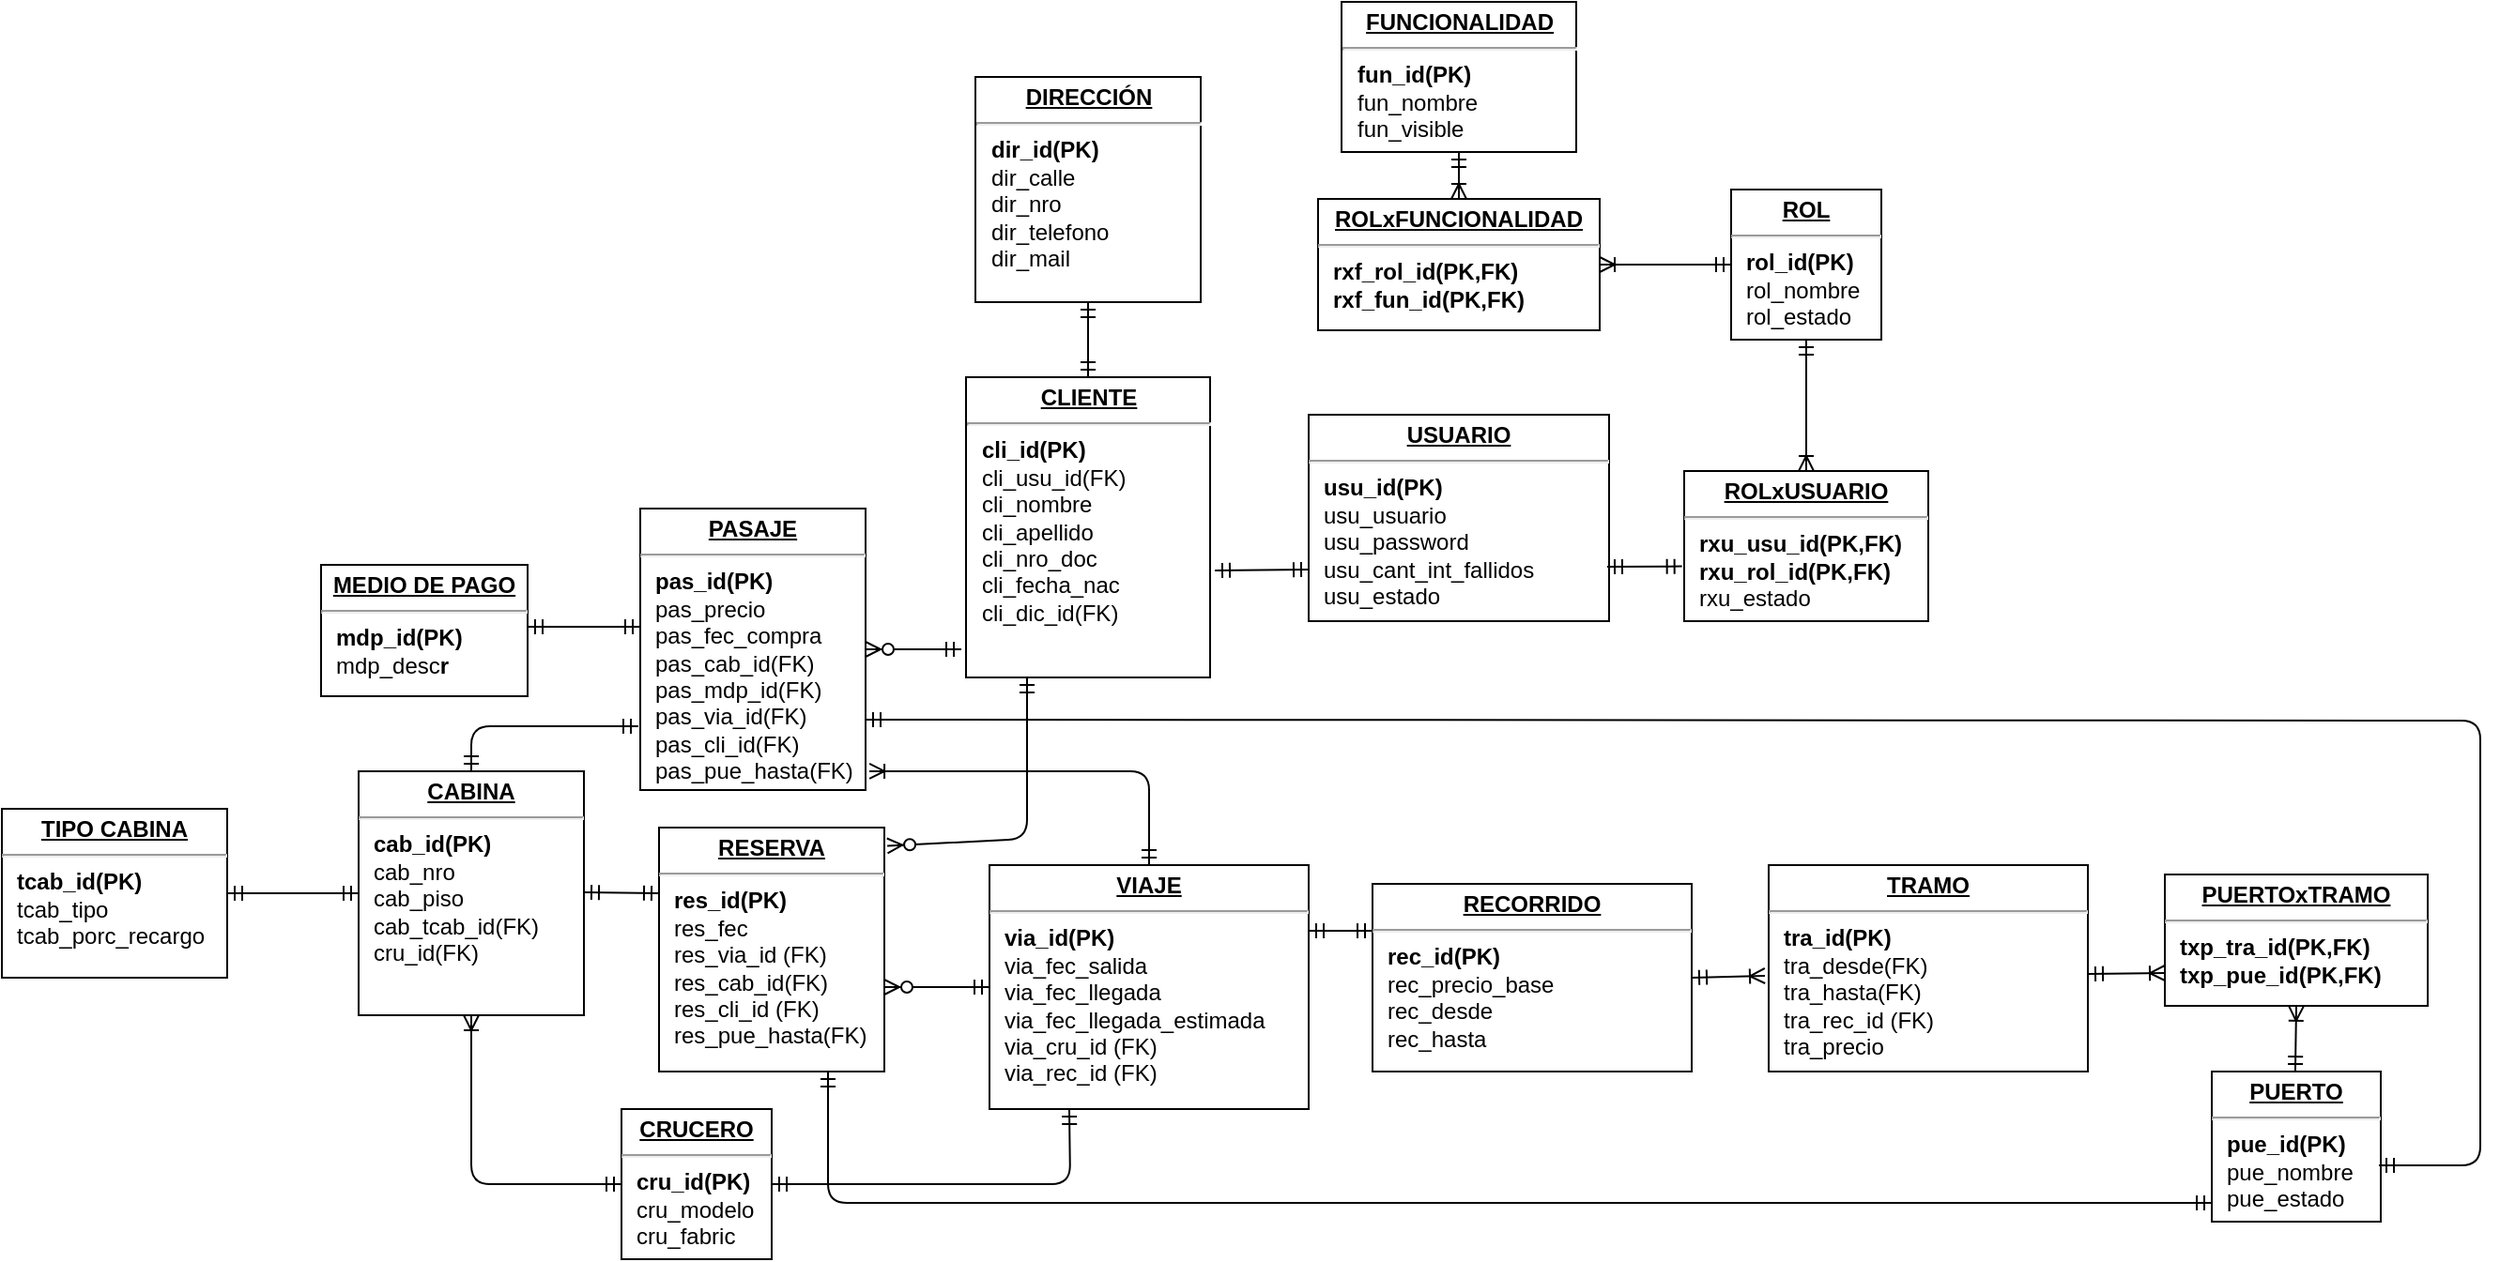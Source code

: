 <mxfile version="10.7.7" type="device"><diagram id="G7cc0eijg_ljVJTMk-F5" name="Page-1"><mxGraphModel dx="1662" dy="291" grid="1" gridSize="10" guides="1" tooltips="1" connect="1" arrows="1" fold="1" page="1" pageScale="1" pageWidth="827" pageHeight="1169" math="0" shadow="0"><root><mxCell id="0"/><mxCell id="1" parent="0"/><mxCell id="Cb81fc_B9MmlHF2-QFJF-2" value="&lt;p style=&quot;margin: 0px ; margin-top: 4px ; text-align: center ; text-decoration: underline&quot;&gt;&lt;b&gt;DIRECCIÓN&lt;/b&gt;&lt;/p&gt;&lt;hr&gt;&lt;p style=&quot;margin: 0px ; margin-left: 8px&quot;&gt;&lt;b&gt;dir_id(PK)&lt;/b&gt;&lt;br&gt;dir_calle&lt;br&gt;dir_nro&lt;/p&gt;&lt;p style=&quot;margin: 0px ; margin-left: 8px&quot;&gt;dir_telefono&lt;/p&gt;&lt;p style=&quot;margin: 0px ; margin-left: 8px&quot;&gt;dir_mail&lt;br&gt;&lt;/p&gt;" style="verticalAlign=top;align=left;overflow=fill;fontSize=12;fontFamily=Helvetica;html=1;" parent="1" vertex="1"><mxGeometry x="-251.5" y="320" width="120" height="120" as="geometry"/></mxCell><mxCell id="Cb81fc_B9MmlHF2-QFJF-3" value="&lt;p style=&quot;margin: 0px ; margin-top: 4px ; text-align: center ; text-decoration: underline&quot;&gt;&lt;b&gt;FUNCIONALIDAD&lt;/b&gt;&lt;br&gt;&lt;/p&gt;&lt;hr&gt;&lt;p style=&quot;margin: 0px ; margin-left: 8px&quot;&gt;&lt;b&gt;fun_id(PK)&lt;/b&gt;&lt;br&gt;fun_nombre&lt;br&gt;fun_visible&lt;/p&gt;" style="verticalAlign=top;align=left;overflow=fill;fontSize=12;fontFamily=Helvetica;html=1;" parent="1" vertex="1"><mxGeometry x="-56.5" y="280" width="125" height="80" as="geometry"/></mxCell><mxCell id="Cb81fc_B9MmlHF2-QFJF-4" value="&lt;p style=&quot;margin: 0px ; margin-top: 4px ; text-align: center ; text-decoration: underline&quot;&gt;&lt;b&gt;ROLxFUNCIONALIDAD&lt;/b&gt;&lt;br&gt;&lt;/p&gt;&lt;hr&gt;&lt;p style=&quot;margin: 0px ; margin-left: 8px&quot;&gt;&lt;b&gt;rxf_rol_id(PK,FK)&lt;/b&gt;&lt;br&gt;&lt;b&gt;rxf_fun_id(PK,FK)&lt;/b&gt;&lt;br&gt;&lt;/p&gt;" style="verticalAlign=top;align=left;overflow=fill;fontSize=12;fontFamily=Helvetica;html=1;" parent="1" vertex="1"><mxGeometry x="-69" y="385" width="150" height="70" as="geometry"/></mxCell><mxCell id="Cb81fc_B9MmlHF2-QFJF-5" value="&lt;p style=&quot;margin: 0px ; margin-top: 4px ; text-align: center ; text-decoration: underline&quot;&gt;&lt;b&gt;ROL&lt;/b&gt;&lt;/p&gt;&lt;hr&gt;&lt;p style=&quot;margin: 0px ; margin-left: 8px&quot;&gt;&lt;b&gt;rol_id(PK)&lt;/b&gt;&lt;br&gt;rol_nombre&lt;br&gt;rol_estado&lt;/p&gt;" style="verticalAlign=top;align=left;overflow=fill;fontSize=12;fontFamily=Helvetica;html=1;" parent="1" vertex="1"><mxGeometry x="151" y="380" width="80" height="80" as="geometry"/></mxCell><mxCell id="Cb81fc_B9MmlHF2-QFJF-6" value="&lt;p style=&quot;margin: 0px ; margin-top: 4px ; text-align: center ; text-decoration: underline&quot;&gt;&lt;b&gt;ROLxUSUARIO&lt;/b&gt;&lt;/p&gt;&lt;hr&gt;&lt;p style=&quot;margin: 0px ; margin-left: 8px&quot;&gt;&lt;b&gt;rxu_usu_id(PK,FK)&lt;/b&gt;&lt;br&gt;&lt;b&gt;rxu_rol_id(PK,FK)&lt;/b&gt;&lt;br&gt;rxu_estado&lt;/p&gt;" style="verticalAlign=top;align=left;overflow=fill;fontSize=12;fontFamily=Helvetica;html=1;" parent="1" vertex="1"><mxGeometry x="126" y="530" width="130" height="80" as="geometry"/></mxCell><mxCell id="Cb81fc_B9MmlHF2-QFJF-7" value="&lt;p style=&quot;margin: 0px ; margin-top: 4px ; text-align: center ; text-decoration: underline&quot;&gt;&lt;b&gt;USUARIO&lt;/b&gt;&lt;/p&gt;&lt;hr&gt;&lt;p style=&quot;margin: 0px ; margin-left: 8px&quot;&gt;&lt;b&gt;usu_id(PK)&lt;/b&gt;&lt;br&gt;usu_usuario&lt;br&gt;usu_password&lt;/p&gt;&lt;p style=&quot;margin: 0px ; margin-left: 8px&quot;&gt;usu_cant_int_fallidos&lt;/p&gt;&lt;p style=&quot;margin: 0px ; margin-left: 8px&quot;&gt;usu_estado&lt;br&gt;&lt;/p&gt;" style="verticalAlign=top;align=left;overflow=fill;fontSize=12;fontFamily=Helvetica;html=1;" parent="1" vertex="1"><mxGeometry x="-74" y="500" width="160" height="110" as="geometry"/></mxCell><mxCell id="Cb81fc_B9MmlHF2-QFJF-8" value="&lt;p style=&quot;margin: 0px ; margin-top: 4px ; text-align: center ; text-decoration: underline&quot;&gt;&lt;b&gt;CLIENTE&lt;/b&gt;&lt;/p&gt;&lt;hr&gt;&lt;p style=&quot;margin: 0px ; margin-left: 8px&quot;&gt;&lt;b&gt;cli_id(PK)&lt;/b&gt;&lt;br&gt;cli_usu_id(FK)&lt;br&gt;cli_nombre&lt;/p&gt;&lt;p style=&quot;margin: 0px ; margin-left: 8px&quot;&gt;cli_apellido&lt;/p&gt;&lt;p style=&quot;margin: 0px ; margin-left: 8px&quot;&gt;cli_nro_doc&lt;/p&gt;&lt;p style=&quot;margin: 0px ; margin-left: 8px&quot;&gt;cli_fecha_nac&lt;/p&gt;&lt;p style=&quot;margin: 0px ; margin-left: 8px&quot;&gt;cli_dic_id(FK)&lt;/p&gt;" style="verticalAlign=top;align=left;overflow=fill;fontSize=12;fontFamily=Helvetica;html=1;gradientColor=#ffffff;" parent="1" vertex="1"><mxGeometry x="-256.5" y="480" width="130" height="160" as="geometry"/></mxCell><mxCell id="Cb81fc_B9MmlHF2-QFJF-11" value="" style="endArrow=ERmandOne;html=1;exitX=0.5;exitY=1;exitDx=0;exitDy=0;entryX=0.5;entryY=0;entryDx=0;entryDy=0;startArrow=ERmandOne;startFill=0;endFill=0;" parent="1" source="Cb81fc_B9MmlHF2-QFJF-2" target="Cb81fc_B9MmlHF2-QFJF-8" edge="1"><mxGeometry width="50" height="50" relative="1" as="geometry"><mxPoint x="-181.5" y="300" as="sourcePoint"/><mxPoint x="-171.5" y="370" as="targetPoint"/></mxGeometry></mxCell><mxCell id="Cb81fc_B9MmlHF2-QFJF-13" value="" style="endArrow=ERmandOne;html=1;entryX=-0.009;entryY=0.635;entryDx=0;entryDy=0;startArrow=ERmandOne;startFill=0;endFill=0;entryPerimeter=0;" parent="1" target="Cb81fc_B9MmlHF2-QFJF-6" edge="1"><mxGeometry width="50" height="50" relative="1" as="geometry"><mxPoint x="85" y="581" as="sourcePoint"/><mxPoint x="388" y="459.5" as="targetPoint"/><Array as="points"/></mxGeometry></mxCell><mxCell id="Cb81fc_B9MmlHF2-QFJF-14" value="" style="endArrow=ERmandOne;html=1;exitX=0.5;exitY=0;exitDx=0;exitDy=0;startArrow=ERoneToMany;startFill=0;endFill=0;entryX=0.5;entryY=1;entryDx=0;entryDy=0;" parent="1" source="Cb81fc_B9MmlHF2-QFJF-6" target="Cb81fc_B9MmlHF2-QFJF-5" edge="1"><mxGeometry width="50" height="50" relative="1" as="geometry"><mxPoint x="287" y="400" as="sourcePoint"/><mxPoint x="296" y="460" as="targetPoint"/></mxGeometry></mxCell><mxCell id="Cb81fc_B9MmlHF2-QFJF-15" value="" style="endArrow=ERoneToMany;html=1;startArrow=ERmandOne;startFill=0;endFill=0;entryX=1;entryY=0.5;entryDx=0;entryDy=0;exitX=0;exitY=0.5;exitDx=0;exitDy=0;" parent="1" source="Cb81fc_B9MmlHF2-QFJF-5" target="Cb81fc_B9MmlHF2-QFJF-4" edge="1"><mxGeometry width="50" height="50" relative="1" as="geometry"><mxPoint x="146" y="421" as="sourcePoint"/><mxPoint x="266" y="350" as="targetPoint"/><Array as="points"/></mxGeometry></mxCell><mxCell id="Cb81fc_B9MmlHF2-QFJF-17" value="" style="endArrow=ERmandOne;html=1;exitX=0.5;exitY=0;exitDx=0;exitDy=0;startArrow=ERoneToMany;startFill=0;endFill=0;entryX=0.5;entryY=1;entryDx=0;entryDy=0;" parent="1" source="Cb81fc_B9MmlHF2-QFJF-4" target="Cb81fc_B9MmlHF2-QFJF-3" edge="1"><mxGeometry width="50" height="50" relative="1" as="geometry"><mxPoint x="266" y="290" as="sourcePoint"/><mxPoint x="347" y="252" as="targetPoint"/><Array as="points"/></mxGeometry></mxCell><mxCell id="Cb81fc_B9MmlHF2-QFJF-21" value="&lt;p style=&quot;margin: 0px ; margin-top: 4px ; text-align: center ; text-decoration: underline&quot;&gt;&lt;b&gt;PASAJE&lt;/b&gt;&lt;/p&gt;&lt;hr&gt;&lt;p style=&quot;margin: 0px ; margin-left: 8px&quot;&gt;&lt;b&gt;pas_id(PK)&lt;/b&gt;&lt;/p&gt;&lt;p style=&quot;margin: 0px ; margin-left: 8px&quot;&gt;pas_precio&lt;br&gt;pas_fec_compra&lt;/p&gt;&lt;p style=&quot;margin: 0px ; margin-left: 8px&quot;&gt;pas_cab_id(FK)&lt;/p&gt;&lt;p style=&quot;margin: 0px ; margin-left: 8px&quot;&gt;pas_mdp_id(FK)&lt;/p&gt;&lt;p style=&quot;margin: 0px ; margin-left: 8px&quot;&gt;pas_via_id(FK)&lt;/p&gt;&lt;p style=&quot;margin: 0px ; margin-left: 8px&quot;&gt;pas_cli_id(FK)&lt;/p&gt;&lt;p style=&quot;margin: 0px ; margin-left: 8px&quot;&gt;pas_pue_hasta(FK)&lt;br&gt;&lt;/p&gt;" style="verticalAlign=top;align=left;overflow=fill;fontSize=12;fontFamily=Helvetica;html=1;" parent="1" vertex="1"><mxGeometry x="-430" y="550" width="120" height="150" as="geometry"/></mxCell><mxCell id="Cb81fc_B9MmlHF2-QFJF-22" value="&lt;p style=&quot;margin: 0px ; margin-top: 4px ; text-align: center ; text-decoration: underline&quot;&gt;&lt;b&gt;RESERVA&lt;/b&gt;&lt;/p&gt;&lt;hr&gt;&lt;p style=&quot;margin: 0px ; margin-left: 8px&quot;&gt;&lt;b&gt;res_id(PK)&lt;/b&gt;&lt;br&gt;res_fec&lt;/p&gt;&lt;p style=&quot;margin: 0px ; margin-left: 8px&quot;&gt;res_via_id (FK)&lt;/p&gt;&lt;p style=&quot;margin: 0px ; margin-left: 8px&quot;&gt;res_cab_id(FK)&lt;br&gt;&lt;/p&gt;&lt;p style=&quot;margin: 0px ; margin-left: 8px&quot;&gt;res_cli_id (FK)&lt;/p&gt;&lt;p style=&quot;margin: 0px ; margin-left: 8px&quot;&gt;res_pue_hasta(FK)&lt;br&gt;&lt;/p&gt;" style="verticalAlign=top;align=left;overflow=fill;fontSize=12;fontFamily=Helvetica;html=1;" parent="1" vertex="1"><mxGeometry x="-420" y="720" width="120" height="130" as="geometry"/></mxCell><mxCell id="Cb81fc_B9MmlHF2-QFJF-23" value="&lt;p style=&quot;margin: 0px ; margin-top: 4px ; text-align: center ; text-decoration: underline&quot;&gt;&lt;b&gt;PUERTO&lt;/b&gt;&lt;/p&gt;&lt;hr&gt;&lt;p style=&quot;margin: 0px ; margin-left: 8px&quot;&gt;&lt;b&gt;pue_id(PK)&lt;/b&gt;&lt;br&gt;pue_nombre&lt;br&gt;pue_estado&lt;/p&gt;" style="verticalAlign=top;align=left;overflow=fill;fontSize=12;fontFamily=Helvetica;html=1;" parent="1" vertex="1"><mxGeometry x="407" y="850" width="90" height="80" as="geometry"/></mxCell><mxCell id="Cb81fc_B9MmlHF2-QFJF-24" value="&lt;p style=&quot;margin: 0px ; margin-top: 4px ; text-align: center ; text-decoration: underline&quot;&gt;&lt;b&gt;RECORRIDO&lt;/b&gt;&lt;/p&gt;&lt;hr&gt;&lt;p style=&quot;margin: 0px ; margin-left: 8px&quot;&gt;&lt;b&gt;rec_id(PK)&lt;/b&gt;&lt;br&gt;rec_precio_base&lt;/p&gt;&lt;p style=&quot;margin: 0px ; margin-left: 8px&quot;&gt;rec_desde&lt;/p&gt;&lt;p style=&quot;margin: 0px ; margin-left: 8px&quot;&gt;rec_hasta&lt;br&gt;&lt;/p&gt;&lt;p style=&quot;margin: 0px ; margin-left: 8px&quot;&gt;&lt;br&gt;&lt;/p&gt;" style="verticalAlign=top;align=left;overflow=fill;fontSize=12;fontFamily=Helvetica;html=1;" parent="1" vertex="1"><mxGeometry x="-40" y="750" width="170" height="100" as="geometry"/></mxCell><mxCell id="Cb81fc_B9MmlHF2-QFJF-25" value="&lt;p style=&quot;margin: 0px ; margin-top: 4px ; text-align: center ; text-decoration: underline&quot;&gt;&lt;b&gt;CRUCERO&lt;/b&gt;&lt;br&gt;&lt;/p&gt;&lt;hr&gt;&lt;p style=&quot;margin: 0px ; margin-left: 8px&quot;&gt;&lt;b&gt;cru_id(PK)&lt;/b&gt;&lt;br&gt;cru_modelo&lt;br&gt;cru_fabric&lt;/p&gt;" style="verticalAlign=top;align=left;overflow=fill;fontSize=12;fontFamily=Helvetica;html=1;" parent="1" vertex="1"><mxGeometry x="-440" y="870" width="80" height="80" as="geometry"/></mxCell><mxCell id="Cb81fc_B9MmlHF2-QFJF-26" value="&lt;p style=&quot;margin: 0px ; margin-top: 4px ; text-align: center ; text-decoration: underline&quot;&gt;&lt;b&gt;CABINA&lt;/b&gt;&lt;/p&gt;&lt;hr&gt;&lt;p style=&quot;margin: 0px ; margin-left: 8px&quot;&gt;&lt;b&gt;cab_id(PK)&lt;/b&gt;&lt;br&gt;&lt;/p&gt;&lt;p style=&quot;margin: 0px ; margin-left: 8px&quot;&gt;cab_nro&lt;br&gt;&lt;/p&gt;&lt;p style=&quot;margin: 0px ; margin-left: 8px&quot;&gt;cab_piso&lt;/p&gt;&lt;p style=&quot;margin: 0px ; margin-left: 8px&quot;&gt;cab_tcab_id(FK)&lt;br&gt;&lt;/p&gt;&lt;p style=&quot;margin: 0px ; margin-left: 8px&quot;&gt;cru_id(FK)&lt;/p&gt;&lt;p style=&quot;margin: 0px ; margin-left: 8px&quot;&gt;&lt;br&gt;&lt;/p&gt;" style="verticalAlign=top;align=left;overflow=fill;fontSize=12;fontFamily=Helvetica;html=1;" parent="1" vertex="1"><mxGeometry x="-580" y="690" width="120" height="130" as="geometry"/></mxCell><mxCell id="Cb81fc_B9MmlHF2-QFJF-27" value="" style="endArrow=ERoneToMany;html=1;exitX=0;exitY=0.5;exitDx=0;exitDy=0;startArrow=ERmandOne;startFill=0;endFill=0;entryX=0.5;entryY=1;entryDx=0;entryDy=0;" parent="1" source="Cb81fc_B9MmlHF2-QFJF-25" target="Cb81fc_B9MmlHF2-QFJF-26" edge="1"><mxGeometry width="50" height="50" relative="1" as="geometry"><mxPoint x="-215" y="285" as="sourcePoint"/><mxPoint x="-67" y="230" as="targetPoint"/><Array as="points"><mxPoint x="-520" y="910"/></Array></mxGeometry></mxCell><mxCell id="Cb81fc_B9MmlHF2-QFJF-32" value="&lt;p style=&quot;margin: 0px ; margin-top: 4px ; text-align: center ; text-decoration: underline&quot;&gt;&lt;b&gt;VIAJE&lt;/b&gt;&lt;/p&gt;&lt;hr&gt;&lt;p style=&quot;margin: 0px ; margin-left: 8px&quot;&gt;&lt;b&gt;via_id(PK)&lt;/b&gt;&lt;br&gt;via_fec_salida&lt;/p&gt;&lt;p style=&quot;margin: 0px ; margin-left: 8px&quot;&gt;via_fec_llegada&lt;/p&gt;&lt;p style=&quot;margin: 0px ; margin-left: 8px&quot;&gt;via_fec_llegada_estimada&lt;/p&gt;&lt;p style=&quot;margin: 0px ; margin-left: 8px&quot;&gt;via_cru_id (FK)&lt;/p&gt;&lt;p style=&quot;margin: 0px ; margin-left: 8px&quot;&gt;via_rec_id (FK)&lt;br&gt;&lt;/p&gt;" style="verticalAlign=top;align=left;overflow=fill;fontSize=12;fontFamily=Helvetica;html=1;" parent="1" vertex="1"><mxGeometry x="-244" y="740" width="170" height="130" as="geometry"/></mxCell><mxCell id="Cb81fc_B9MmlHF2-QFJF-33" value="&lt;p style=&quot;margin: 0px ; margin-top: 4px ; text-align: center ; text-decoration: underline&quot;&gt;&lt;b&gt;PUERTOxTRAMO&lt;/b&gt;&lt;br&gt;&lt;/p&gt;&lt;hr&gt;&lt;p style=&quot;margin: 0px ; margin-left: 8px&quot;&gt;&lt;b&gt;txp_tra_id(PK,FK)&lt;/b&gt;&lt;/p&gt;&lt;p style=&quot;margin: 0px ; margin-left: 8px&quot;&gt;&lt;b&gt;txp_pue_id(PK,FK)&lt;/b&gt;&lt;/p&gt;" style="verticalAlign=top;align=left;overflow=fill;fontSize=12;fontFamily=Helvetica;html=1;" parent="1" vertex="1"><mxGeometry x="382" y="745" width="140" height="70" as="geometry"/></mxCell><mxCell id="Cb81fc_B9MmlHF2-QFJF-34" value="&lt;p style=&quot;margin: 0px ; margin-top: 4px ; text-align: center ; text-decoration: underline&quot;&gt;&lt;b&gt;MEDIO DE PAGO&lt;br&gt;&lt;/b&gt;&lt;/p&gt;&lt;hr&gt;&lt;p style=&quot;margin: 0px ; margin-left: 8px&quot;&gt;&lt;b&gt;mdp_id(PK)&lt;/b&gt;&lt;/p&gt;&lt;p style=&quot;margin: 0px ; margin-left: 8px&quot;&gt;mdp_desc&lt;b&gt;r&lt;br&gt;&lt;/b&gt;&lt;/p&gt;" style="verticalAlign=top;align=left;overflow=fill;fontSize=12;fontFamily=Helvetica;html=1;" parent="1" vertex="1"><mxGeometry x="-600" y="580" width="110" height="70" as="geometry"/></mxCell><mxCell id="Cb81fc_B9MmlHF2-QFJF-35" value="" style="endArrow=ERmandOne;html=1;startArrow=ERmandOne;startFill=0;endFill=0;" parent="1" edge="1"><mxGeometry width="50" height="50" relative="1" as="geometry"><mxPoint x="-490" y="613" as="sourcePoint"/><mxPoint x="-430" y="613" as="targetPoint"/><Array as="points"/></mxGeometry></mxCell><mxCell id="Cb81fc_B9MmlHF2-QFJF-36" value="&lt;p style=&quot;margin: 0px ; margin-top: 4px ; text-align: center ; text-decoration: underline&quot;&gt;&lt;b&gt;TRAMO&lt;/b&gt;&lt;/p&gt;&lt;hr&gt;&lt;p style=&quot;margin: 0px ; margin-left: 8px&quot;&gt;&lt;b&gt;tra_id(PK)&lt;/b&gt;&lt;/p&gt;&lt;p style=&quot;margin: 0px ; margin-left: 8px&quot;&gt;tra_desde(FK)&lt;/p&gt;&lt;p style=&quot;margin: 0px ; margin-left: 8px&quot;&gt;tra_hasta(FK)&lt;/p&gt;&lt;p style=&quot;margin: 0px ; margin-left: 8px&quot;&gt;tra_rec_id (FK)&lt;/p&gt;&lt;p style=&quot;margin: 0px ; margin-left: 8px&quot;&gt;tra_precio&lt;br&gt;&lt;/p&gt;" style="verticalAlign=top;align=left;overflow=fill;fontSize=12;fontFamily=Helvetica;html=1;" parent="1" vertex="1"><mxGeometry x="171" y="740" width="170" height="110" as="geometry"/></mxCell><mxCell id="Cb81fc_B9MmlHF2-QFJF-37" value="" style="endArrow=ERoneToMany;html=1;exitX=0.494;exitY=0;exitDx=0;exitDy=0;startArrow=ERmandOne;startFill=0;endFill=0;entryX=0.5;entryY=1;entryDx=0;entryDy=0;exitPerimeter=0;" parent="1" source="Cb81fc_B9MmlHF2-QFJF-23" target="Cb81fc_B9MmlHF2-QFJF-33" edge="1"><mxGeometry width="50" height="50" relative="1" as="geometry"><mxPoint x="-28.5" y="675" as="sourcePoint"/><mxPoint x="-28.5" y="605" as="targetPoint"/><Array as="points"/></mxGeometry></mxCell><mxCell id="Cb81fc_B9MmlHF2-QFJF-39" value="" style="endArrow=ERoneToMany;html=1;startArrow=ERmandOne;startFill=0;endFill=0;entryX=0;entryY=0.75;entryDx=0;entryDy=0;" parent="1" target="Cb81fc_B9MmlHF2-QFJF-33" edge="1"><mxGeometry width="50" height="50" relative="1" as="geometry"><mxPoint x="341" y="798" as="sourcePoint"/><mxPoint x="377.5" y="575" as="targetPoint"/><Array as="points"/></mxGeometry></mxCell><mxCell id="Cb81fc_B9MmlHF2-QFJF-40" value="" style="endArrow=ERoneToMany;html=1;startArrow=ERmandOne;startFill=0;endFill=0;exitX=1;exitY=0.5;exitDx=0;exitDy=0;" parent="1" source="Cb81fc_B9MmlHF2-QFJF-24" edge="1"><mxGeometry width="50" height="50" relative="1" as="geometry"><mxPoint x="14" y="630" as="sourcePoint"/><mxPoint x="169" y="799" as="targetPoint"/><Array as="points"/></mxGeometry></mxCell><mxCell id="fT14NCqj82e9odpbd2Lg-2" value="" style="endArrow=ERmandOne;html=1;startArrow=ERmandOne;startFill=0;endFill=0;entryX=0.5;entryY=0;entryDx=0;entryDy=0;" parent="1" target="Cb81fc_B9MmlHF2-QFJF-26" edge="1"><mxGeometry width="50" height="50" relative="1" as="geometry"><mxPoint x="-431" y="666" as="sourcePoint"/><mxPoint x="-620" y="645" as="targetPoint"/><Array as="points"><mxPoint x="-520" y="666"/></Array></mxGeometry></mxCell><mxCell id="fT14NCqj82e9odpbd2Lg-3" value="" style="endArrow=ERmandOne;html=1;startArrow=ERoneToMany;startFill=0;endFill=0;entryX=0.5;entryY=0;entryDx=0;entryDy=0;exitX=1.017;exitY=0.933;exitDx=0;exitDy=0;exitPerimeter=0;" parent="1" source="Cb81fc_B9MmlHF2-QFJF-21" target="Cb81fc_B9MmlHF2-QFJF-32" edge="1"><mxGeometry width="50" height="50" relative="1" as="geometry"><mxPoint x="-311" y="627" as="sourcePoint"/><mxPoint x="-280" y="584" as="targetPoint"/><Array as="points"><mxPoint x="-159" y="690"/></Array></mxGeometry></mxCell><mxCell id="fT14NCqj82e9odpbd2Lg-6" value="" style="endArrow=ERmandOne;html=1;startArrow=ERmandOne;startFill=0;endFill=0;" parent="1" edge="1"><mxGeometry width="50" height="50" relative="1" as="geometry"><mxPoint x="-74" y="775" as="sourcePoint"/><mxPoint x="-40" y="775" as="targetPoint"/><Array as="points"/></mxGeometry></mxCell><mxCell id="zX12MsKvAwOEFCbyolI9-1" value="" style="endArrow=ERmandOne;html=1;entryX=1;entryY=0.5;entryDx=0;entryDy=0;startArrow=ERmandOne;startFill=0;endFill=0;exitX=0.25;exitY=1;exitDx=0;exitDy=0;" parent="1" source="Cb81fc_B9MmlHF2-QFJF-32" target="Cb81fc_B9MmlHF2-QFJF-25" edge="1"><mxGeometry width="50" height="50" relative="1" as="geometry"><mxPoint x="-390" y="885" as="sourcePoint"/><mxPoint x="-480.029" y="754.529" as="targetPoint"/><Array as="points"><mxPoint x="-201" y="910"/></Array></mxGeometry></mxCell><mxCell id="zX12MsKvAwOEFCbyolI9-2" value="" style="endArrow=ERmandOne;html=1;startArrow=ERzeroToMany;startFill=1;endFill=0;exitX=1;exitY=0.5;exitDx=0;exitDy=0;" parent="1" source="Cb81fc_B9MmlHF2-QFJF-21" edge="1"><mxGeometry width="50" height="50" relative="1" as="geometry"><mxPoint x="40" y="614" as="sourcePoint"/><mxPoint x="-259" y="625" as="targetPoint"/><Array as="points"/></mxGeometry></mxCell><mxCell id="zX12MsKvAwOEFCbyolI9-3" value="" style="endArrow=ERmandOne;html=1;startArrow=ERmandOne;startFill=0;endFill=0;entryX=0;entryY=0.75;entryDx=0;entryDy=0;" parent="1" target="Cb81fc_B9MmlHF2-QFJF-7" edge="1"><mxGeometry width="50" height="50" relative="1" as="geometry"><mxPoint x="-124" y="583" as="sourcePoint"/><mxPoint x="-67" y="597" as="targetPoint"/><Array as="points"/></mxGeometry></mxCell><mxCell id="zX12MsKvAwOEFCbyolI9-6" value="" style="endArrow=ERmandOne;html=1;startArrow=ERzeroToMany;startFill=1;endFill=0;exitX=1.013;exitY=0.075;exitDx=0;exitDy=0;entryX=0.25;entryY=1;entryDx=0;entryDy=0;exitPerimeter=0;" parent="1" source="Cb81fc_B9MmlHF2-QFJF-22" target="Cb81fc_B9MmlHF2-QFJF-8" edge="1"><mxGeometry width="50" height="50" relative="1" as="geometry"><mxPoint x="-320" y="500" as="sourcePoint"/><mxPoint x="-170" y="670" as="targetPoint"/><Array as="points"><mxPoint x="-224" y="726"/></Array></mxGeometry></mxCell><mxCell id="zX12MsKvAwOEFCbyolI9-7" value="" style="endArrow=ERmandOne;html=1;exitX=1;exitY=0.5;exitDx=0;exitDy=0;startArrow=ERmandOne;startFill=0;endFill=0;" parent="1" edge="1"><mxGeometry width="50" height="50" relative="1" as="geometry"><mxPoint x="-460" y="754.5" as="sourcePoint"/><mxPoint x="-420" y="755" as="targetPoint"/><Array as="points"/></mxGeometry></mxCell><mxCell id="zX12MsKvAwOEFCbyolI9-8" value="" style="endArrow=ERmandOne;html=1;startArrow=ERzeroToMany;startFill=1;endFill=0;entryX=0;entryY=0.5;entryDx=0;entryDy=0;" parent="1" target="Cb81fc_B9MmlHF2-QFJF-32" edge="1"><mxGeometry width="50" height="50" relative="1" as="geometry"><mxPoint x="-300" y="805" as="sourcePoint"/><mxPoint x="-246" y="777" as="targetPoint"/><Array as="points"/></mxGeometry></mxCell><mxCell id="zX12MsKvAwOEFCbyolI9-9" value="" style="endArrow=ERmandOne;html=1;startArrow=ERmandOne;startFill=0;endFill=0;exitX=1;exitY=0.75;exitDx=0;exitDy=0;entryX=0.989;entryY=0.625;entryDx=0;entryDy=0;entryPerimeter=0;" parent="1" source="Cb81fc_B9MmlHF2-QFJF-21" target="Cb81fc_B9MmlHF2-QFJF-23" edge="1"><mxGeometry width="50" height="50" relative="1" as="geometry"><mxPoint x="-120" y="670" as="sourcePoint"/><mxPoint x="550" y="960" as="targetPoint"/><Array as="points"><mxPoint x="550" y="663"/><mxPoint x="550" y="900"/></Array></mxGeometry></mxCell><mxCell id="zX12MsKvAwOEFCbyolI9-10" value="" style="endArrow=ERmandOne;html=1;startArrow=ERmandOne;startFill=0;endFill=0;exitX=0.75;exitY=1;exitDx=0;exitDy=0;entryX=0;entryY=0.875;entryDx=0;entryDy=0;entryPerimeter=0;" parent="1" source="Cb81fc_B9MmlHF2-QFJF-22" target="Cb81fc_B9MmlHF2-QFJF-23" edge="1"><mxGeometry width="50" height="50" relative="1" as="geometry"><mxPoint x="-200.5" y="910" as="sourcePoint"/><mxPoint x="-126.5" y="997" as="targetPoint"/><Array as="points"><mxPoint x="-330" y="920"/></Array></mxGeometry></mxCell><mxCell id="FwS8pRbnWHgiBeL6saXm-1" value="&lt;p style=&quot;margin: 0px ; margin-top: 4px ; text-align: center ; text-decoration: underline&quot;&gt;&lt;b&gt;TIPO CABINA&lt;/b&gt;&lt;/p&gt;&lt;hr&gt;&lt;p style=&quot;margin: 0px ; margin-left: 8px&quot;&gt;&lt;b&gt;tcab_id(PK)&lt;/b&gt;&lt;br&gt;&lt;/p&gt;&lt;p style=&quot;margin: 0px ; margin-left: 8px&quot;&gt;tcab_tipo&lt;/p&gt;&lt;p style=&quot;margin: 0px ; margin-left: 8px&quot;&gt;tcab_porc_recargo&lt;/p&gt;" style="verticalAlign=top;align=left;overflow=fill;fontSize=12;fontFamily=Helvetica;html=1;" vertex="1" parent="1"><mxGeometry x="-770" y="710" width="120" height="90" as="geometry"/></mxCell><mxCell id="FwS8pRbnWHgiBeL6saXm-5" value="" style="endArrow=ERmandOne;html=1;exitX=1;exitY=0.5;exitDx=0;exitDy=0;startArrow=ERmandOne;startFill=0;endFill=0;entryX=0;entryY=0.5;entryDx=0;entryDy=0;" edge="1" parent="1" source="FwS8pRbnWHgiBeL6saXm-1" target="Cb81fc_B9MmlHF2-QFJF-26"><mxGeometry width="50" height="50" relative="1" as="geometry"><mxPoint x="-640" y="749.5" as="sourcePoint"/><mxPoint x="-600" y="750" as="targetPoint"/><Array as="points"/></mxGeometry></mxCell></root></mxGraphModel></diagram></mxfile>